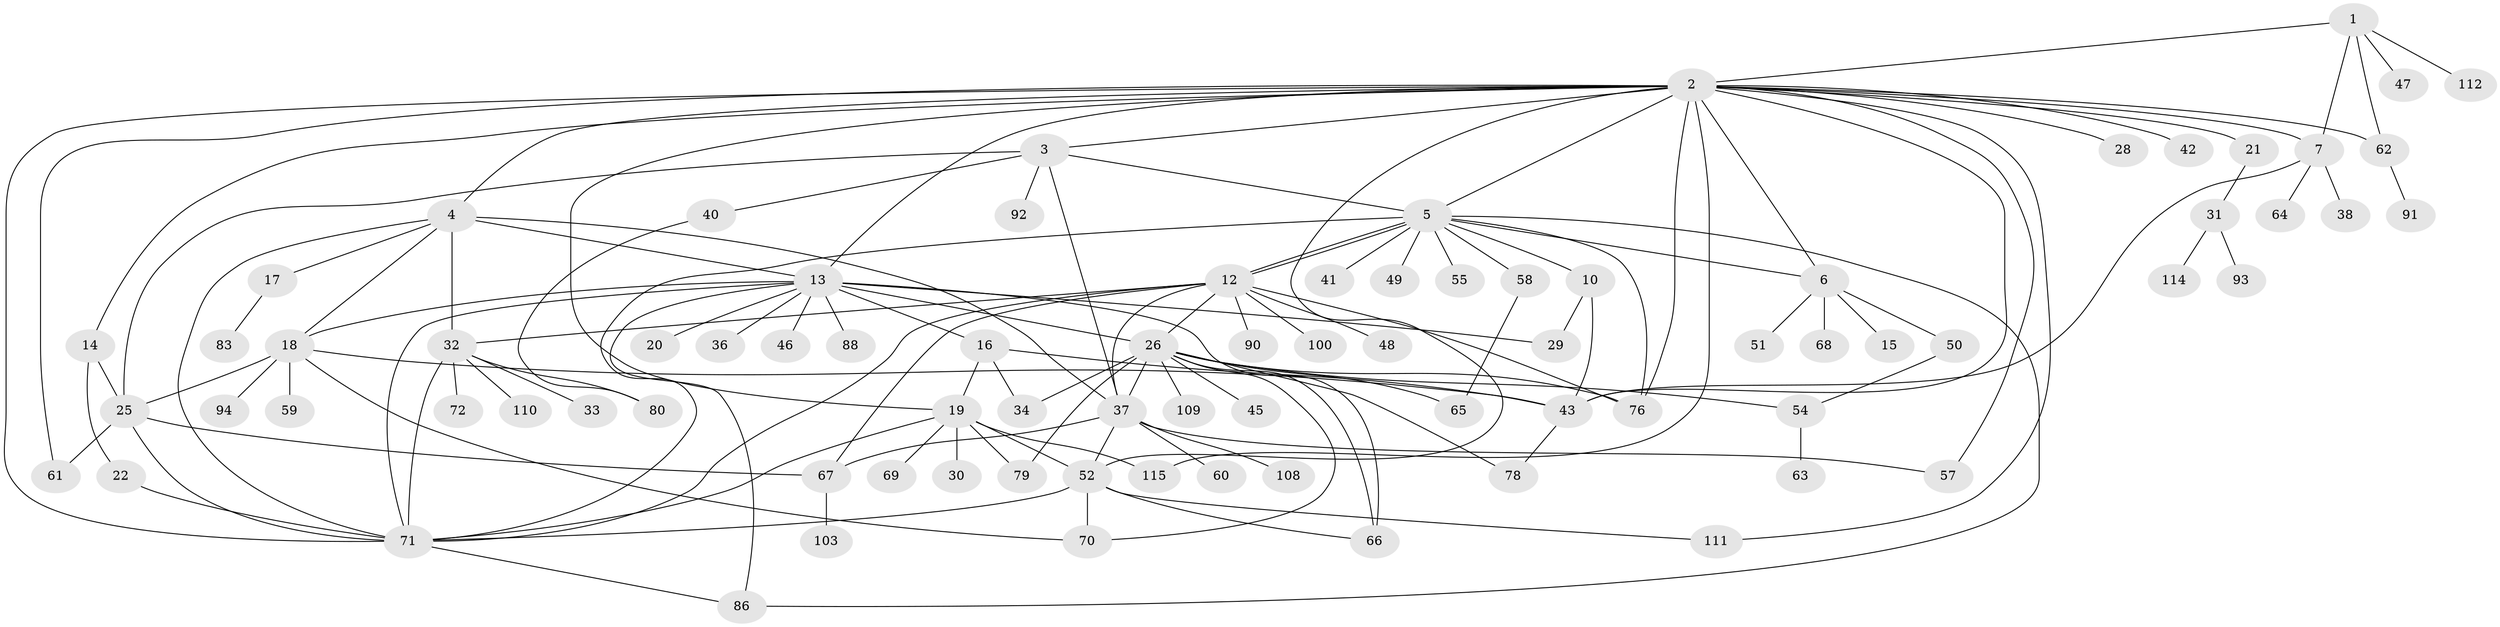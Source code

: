// original degree distribution, {5: 0.059322033898305086, 19: 0.00847457627118644, 6: 0.05084745762711865, 8: 0.03389830508474576, 2: 0.1694915254237288, 3: 0.1694915254237288, 1: 0.4152542372881356, 13: 0.01694915254237288, 14: 0.00847457627118644, 4: 0.03389830508474576, 7: 0.025423728813559324, 10: 0.00847457627118644}
// Generated by graph-tools (version 1.1) at 2025/18/03/04/25 18:18:13]
// undirected, 82 vertices, 133 edges
graph export_dot {
graph [start="1"]
  node [color=gray90,style=filled];
  1;
  2 [super="+53+73"];
  3;
  4 [super="+44+39+11"];
  5 [super="+24+8"];
  6 [super="+27"];
  7 [super="+35"];
  10;
  12;
  13;
  14;
  15;
  16;
  17;
  18;
  19;
  20;
  21;
  22;
  25 [super="+102"];
  26;
  28;
  29;
  30;
  31;
  32;
  33;
  34;
  36;
  37;
  38;
  40;
  41;
  42;
  43;
  45;
  46;
  47;
  48;
  49;
  50 [super="+89"];
  51;
  52;
  54;
  55;
  57;
  58;
  59;
  60;
  61;
  62 [super="+95"];
  63;
  64;
  65;
  66;
  67;
  68;
  69;
  70;
  71 [super="+81+87+74+75"];
  72;
  76 [super="+107"];
  78;
  79;
  80 [super="+101"];
  83;
  86 [super="+96"];
  88;
  90;
  91;
  92;
  93;
  94;
  100;
  103;
  108;
  109;
  110;
  111;
  112;
  114;
  115;
  1 -- 2;
  1 -- 47;
  1 -- 62;
  1 -- 112;
  1 -- 7;
  2 -- 3;
  2 -- 4;
  2 -- 6;
  2 -- 7 [weight=2];
  2 -- 13 [weight=2];
  2 -- 14;
  2 -- 21;
  2 -- 28;
  2 -- 42;
  2 -- 43;
  2 -- 62;
  2 -- 71 [weight=2];
  2 -- 111;
  2 -- 115;
  2 -- 76;
  2 -- 5;
  2 -- 19;
  2 -- 52;
  2 -- 57;
  2 -- 61;
  3 -- 5;
  3 -- 25;
  3 -- 37;
  3 -- 40;
  3 -- 92;
  4 -- 17;
  4 -- 32;
  4 -- 71;
  4 -- 18;
  4 -- 37;
  4 -- 13;
  5 -- 10;
  5 -- 12 [weight=2];
  5 -- 12;
  5 -- 86;
  5 -- 58;
  5 -- 71;
  5 -- 49;
  5 -- 55;
  5 -- 76;
  5 -- 41;
  5 -- 6;
  6 -- 15;
  6 -- 50;
  6 -- 51;
  6 -- 68 [weight=2];
  7 -- 64;
  7 -- 38;
  7 -- 43;
  10 -- 29;
  10 -- 43;
  12 -- 26;
  12 -- 32;
  12 -- 37;
  12 -- 48;
  12 -- 67;
  12 -- 76;
  12 -- 90;
  12 -- 100;
  12 -- 71 [weight=2];
  13 -- 16;
  13 -- 18;
  13 -- 20;
  13 -- 26;
  13 -- 29;
  13 -- 36;
  13 -- 46;
  13 -- 66;
  13 -- 86;
  13 -- 88;
  13 -- 71;
  14 -- 22;
  14 -- 25;
  16 -- 19;
  16 -- 34;
  16 -- 43;
  17 -- 83;
  18 -- 25 [weight=2];
  18 -- 43;
  18 -- 59;
  18 -- 70;
  18 -- 94;
  19 -- 30;
  19 -- 52;
  19 -- 69;
  19 -- 79;
  19 -- 115;
  19 -- 71;
  21 -- 31;
  22 -- 71;
  25 -- 61;
  25 -- 67;
  25 -- 71;
  26 -- 34;
  26 -- 37;
  26 -- 45;
  26 -- 54;
  26 -- 65;
  26 -- 66;
  26 -- 70;
  26 -- 78;
  26 -- 79;
  26 -- 109;
  26 -- 76;
  31 -- 93;
  31 -- 114;
  32 -- 33;
  32 -- 72;
  32 -- 80;
  32 -- 110;
  32 -- 71;
  37 -- 52;
  37 -- 57;
  37 -- 60;
  37 -- 67;
  37 -- 108;
  40 -- 80;
  43 -- 78;
  50 -- 54;
  52 -- 66;
  52 -- 70;
  52 -- 111;
  52 -- 71;
  54 -- 63;
  58 -- 65;
  62 -- 91;
  67 -- 103;
  71 -- 86;
}
